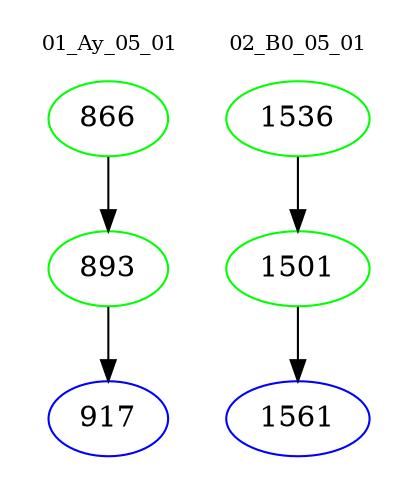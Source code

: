 digraph{
subgraph cluster_0 {
color = white
label = "01_Ay_05_01";
fontsize=10;
T0_866 [label="866", color="green"]
T0_866 -> T0_893 [color="black"]
T0_893 [label="893", color="green"]
T0_893 -> T0_917 [color="black"]
T0_917 [label="917", color="blue"]
}
subgraph cluster_1 {
color = white
label = "02_B0_05_01";
fontsize=10;
T1_1536 [label="1536", color="green"]
T1_1536 -> T1_1501 [color="black"]
T1_1501 [label="1501", color="green"]
T1_1501 -> T1_1561 [color="black"]
T1_1561 [label="1561", color="blue"]
}
}

